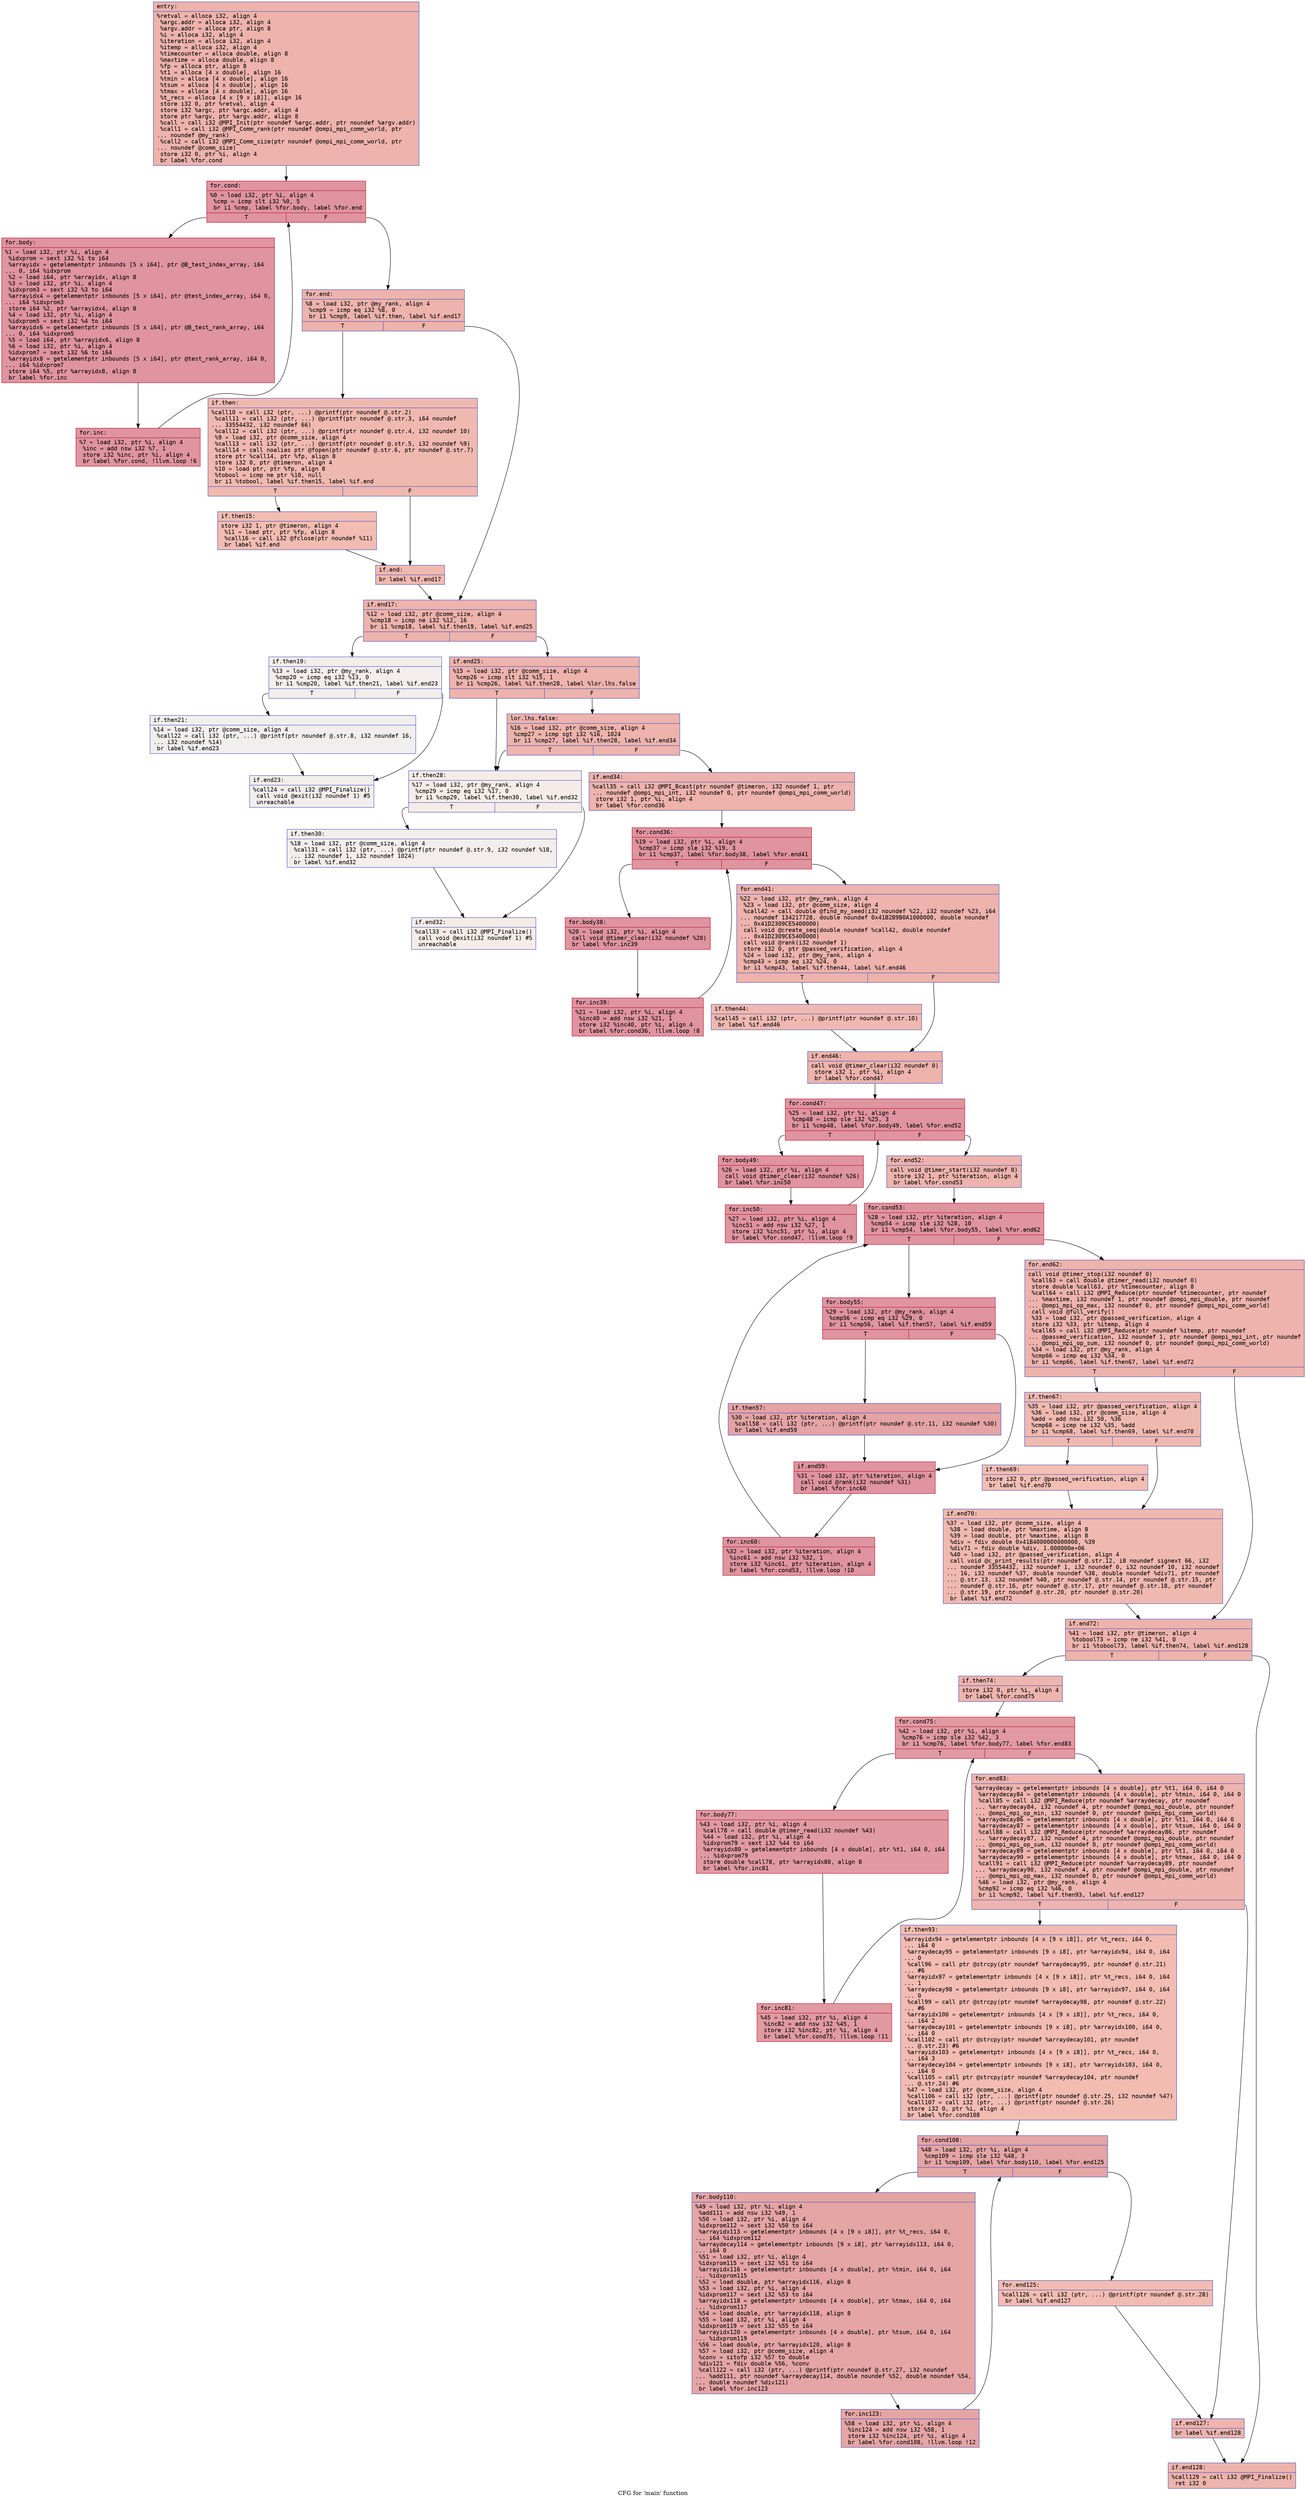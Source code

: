 digraph "CFG for 'main' function" {
	label="CFG for 'main' function";

	Node0x55d651030fe0 [shape=record,color="#3d50c3ff", style=filled, fillcolor="#d6524470" fontname="Courier",label="{entry:\l|  %retval = alloca i32, align 4\l  %argc.addr = alloca i32, align 4\l  %argv.addr = alloca ptr, align 8\l  %i = alloca i32, align 4\l  %iteration = alloca i32, align 4\l  %itemp = alloca i32, align 4\l  %timecounter = alloca double, align 8\l  %maxtime = alloca double, align 8\l  %fp = alloca ptr, align 8\l  %t1 = alloca [4 x double], align 16\l  %tmin = alloca [4 x double], align 16\l  %tsum = alloca [4 x double], align 16\l  %tmax = alloca [4 x double], align 16\l  %t_recs = alloca [4 x [9 x i8]], align 16\l  store i32 0, ptr %retval, align 4\l  store i32 %argc, ptr %argc.addr, align 4\l  store ptr %argv, ptr %argv.addr, align 8\l  %call = call i32 @MPI_Init(ptr noundef %argc.addr, ptr noundef %argv.addr)\l  %call1 = call i32 @MPI_Comm_rank(ptr noundef @ompi_mpi_comm_world, ptr\l... noundef @my_rank)\l  %call2 = call i32 @MPI_Comm_size(ptr noundef @ompi_mpi_comm_world, ptr\l... noundef @comm_size)\l  store i32 0, ptr %i, align 4\l  br label %for.cond\l}"];
	Node0x55d651030fe0 -> Node0x55d65103bf50[tooltip="entry -> for.cond\nProbability 100.00%" ];
	Node0x55d65103bf50 [shape=record,color="#b70d28ff", style=filled, fillcolor="#b70d2870" fontname="Courier",label="{for.cond:\l|  %0 = load i32, ptr %i, align 4\l  %cmp = icmp slt i32 %0, 5\l  br i1 %cmp, label %for.body, label %for.end\l|{<s0>T|<s1>F}}"];
	Node0x55d65103bf50:s0 -> Node0x55d65103c090[tooltip="for.cond -> for.body\nProbability 96.88%" ];
	Node0x55d65103bf50:s1 -> Node0x55d65103c0e0[tooltip="for.cond -> for.end\nProbability 3.12%" ];
	Node0x55d65103c090 [shape=record,color="#b70d28ff", style=filled, fillcolor="#b70d2870" fontname="Courier",label="{for.body:\l|  %1 = load i32, ptr %i, align 4\l  %idxprom = sext i32 %1 to i64\l  %arrayidx = getelementptr inbounds [5 x i64], ptr @B_test_index_array, i64\l... 0, i64 %idxprom\l  %2 = load i64, ptr %arrayidx, align 8\l  %3 = load i32, ptr %i, align 4\l  %idxprom3 = sext i32 %3 to i64\l  %arrayidx4 = getelementptr inbounds [5 x i64], ptr @test_index_array, i64 0,\l... i64 %idxprom3\l  store i64 %2, ptr %arrayidx4, align 8\l  %4 = load i32, ptr %i, align 4\l  %idxprom5 = sext i32 %4 to i64\l  %arrayidx6 = getelementptr inbounds [5 x i64], ptr @B_test_rank_array, i64\l... 0, i64 %idxprom5\l  %5 = load i64, ptr %arrayidx6, align 8\l  %6 = load i32, ptr %i, align 4\l  %idxprom7 = sext i32 %6 to i64\l  %arrayidx8 = getelementptr inbounds [5 x i64], ptr @test_rank_array, i64 0,\l... i64 %idxprom7\l  store i64 %5, ptr %arrayidx8, align 8\l  br label %for.inc\l}"];
	Node0x55d65103c090 -> Node0x55d65103cf90[tooltip="for.body -> for.inc\nProbability 100.00%" ];
	Node0x55d65103cf90 [shape=record,color="#b70d28ff", style=filled, fillcolor="#b70d2870" fontname="Courier",label="{for.inc:\l|  %7 = load i32, ptr %i, align 4\l  %inc = add nsw i32 %7, 1\l  store i32 %inc, ptr %i, align 4\l  br label %for.cond, !llvm.loop !6\l}"];
	Node0x55d65103cf90 -> Node0x55d65103bf50[tooltip="for.inc -> for.cond\nProbability 100.00%" ];
	Node0x55d65103c0e0 [shape=record,color="#3d50c3ff", style=filled, fillcolor="#d6524470" fontname="Courier",label="{for.end:\l|  %8 = load i32, ptr @my_rank, align 4\l  %cmp9 = icmp eq i32 %8, 0\l  br i1 %cmp9, label %if.then, label %if.end17\l|{<s0>T|<s1>F}}"];
	Node0x55d65103c0e0:s0 -> Node0x55d65103d530[tooltip="for.end -> if.then\nProbability 37.50%" ];
	Node0x55d65103c0e0:s1 -> Node0x55d65103d5a0[tooltip="for.end -> if.end17\nProbability 62.50%" ];
	Node0x55d65103d530 [shape=record,color="#3d50c3ff", style=filled, fillcolor="#de614d70" fontname="Courier",label="{if.then:\l|  %call10 = call i32 (ptr, ...) @printf(ptr noundef @.str.2)\l  %call11 = call i32 (ptr, ...) @printf(ptr noundef @.str.3, i64 noundef\l... 33554432, i32 noundef 66)\l  %call12 = call i32 (ptr, ...) @printf(ptr noundef @.str.4, i32 noundef 10)\l  %9 = load i32, ptr @comm_size, align 4\l  %call13 = call i32 (ptr, ...) @printf(ptr noundef @.str.5, i32 noundef %9)\l  %call14 = call noalias ptr @fopen(ptr noundef @.str.6, ptr noundef @.str.7)\l  store ptr %call14, ptr %fp, align 8\l  store i32 0, ptr @timeron, align 4\l  %10 = load ptr, ptr %fp, align 8\l  %tobool = icmp ne ptr %10, null\l  br i1 %tobool, label %if.then15, label %if.end\l|{<s0>T|<s1>F}}"];
	Node0x55d65103d530:s0 -> Node0x55d65103e000[tooltip="if.then -> if.then15\nProbability 62.50%" ];
	Node0x55d65103d530:s1 -> Node0x55d65103e080[tooltip="if.then -> if.end\nProbability 37.50%" ];
	Node0x55d65103e000 [shape=record,color="#3d50c3ff", style=filled, fillcolor="#e1675170" fontname="Courier",label="{if.then15:\l|  store i32 1, ptr @timeron, align 4\l  %11 = load ptr, ptr %fp, align 8\l  %call16 = call i32 @fclose(ptr noundef %11)\l  br label %if.end\l}"];
	Node0x55d65103e000 -> Node0x55d65103e080[tooltip="if.then15 -> if.end\nProbability 100.00%" ];
	Node0x55d65103e080 [shape=record,color="#3d50c3ff", style=filled, fillcolor="#de614d70" fontname="Courier",label="{if.end:\l|  br label %if.end17\l}"];
	Node0x55d65103e080 -> Node0x55d65103d5a0[tooltip="if.end -> if.end17\nProbability 100.00%" ];
	Node0x55d65103d5a0 [shape=record,color="#3d50c3ff", style=filled, fillcolor="#d6524470" fontname="Courier",label="{if.end17:\l|  %12 = load i32, ptr @comm_size, align 4\l  %cmp18 = icmp ne i32 %12, 16\l  br i1 %cmp18, label %if.then19, label %if.end25\l|{<s0>T|<s1>F}}"];
	Node0x55d65103d5a0:s0 -> Node0x55d65103e690[tooltip="if.end17 -> if.then19\nProbability 0.00%" ];
	Node0x55d65103d5a0:s1 -> Node0x55d65103e710[tooltip="if.end17 -> if.end25\nProbability 100.00%" ];
	Node0x55d65103e690 [shape=record,color="#3d50c3ff", style=filled, fillcolor="#e5d8d170" fontname="Courier",label="{if.then19:\l|  %13 = load i32, ptr @my_rank, align 4\l  %cmp20 = icmp eq i32 %13, 0\l  br i1 %cmp20, label %if.then21, label %if.end23\l|{<s0>T|<s1>F}}"];
	Node0x55d65103e690:s0 -> Node0x55d65103c4f0[tooltip="if.then19 -> if.then21\nProbability 50.00%" ];
	Node0x55d65103e690:s1 -> Node0x55d65103c570[tooltip="if.then19 -> if.end23\nProbability 50.00%" ];
	Node0x55d65103c4f0 [shape=record,color="#3d50c3ff", style=filled, fillcolor="#e0dbd870" fontname="Courier",label="{if.then21:\l|  %14 = load i32, ptr @comm_size, align 4\l  %call22 = call i32 (ptr, ...) @printf(ptr noundef @.str.8, i32 noundef 16,\l... i32 noundef %14)\l  br label %if.end23\l}"];
	Node0x55d65103c4f0 -> Node0x55d65103c570[tooltip="if.then21 -> if.end23\nProbability 100.00%" ];
	Node0x55d65103c570 [shape=record,color="#3d50c3ff", style=filled, fillcolor="#e5d8d170" fontname="Courier",label="{if.end23:\l|  %call24 = call i32 @MPI_Finalize()\l  call void @exit(i32 noundef 1) #5\l  unreachable\l}"];
	Node0x55d65103e710 [shape=record,color="#3d50c3ff", style=filled, fillcolor="#d6524470" fontname="Courier",label="{if.end25:\l|  %15 = load i32, ptr @comm_size, align 4\l  %cmp26 = icmp slt i32 %15, 1\l  br i1 %cmp26, label %if.then28, label %lor.lhs.false\l|{<s0>T|<s1>F}}"];
	Node0x55d65103e710:s0 -> Node0x55d65103f460[tooltip="if.end25 -> if.then28\nProbability 0.00%" ];
	Node0x55d65103e710:s1 -> Node0x55d65103f4e0[tooltip="if.end25 -> lor.lhs.false\nProbability 100.00%" ];
	Node0x55d65103f4e0 [shape=record,color="#3d50c3ff", style=filled, fillcolor="#d6524470" fontname="Courier",label="{lor.lhs.false:\l|  %16 = load i32, ptr @comm_size, align 4\l  %cmp27 = icmp sgt i32 %16, 1024\l  br i1 %cmp27, label %if.then28, label %if.end34\l|{<s0>T|<s1>F}}"];
	Node0x55d65103f4e0:s0 -> Node0x55d65103f460[tooltip="lor.lhs.false -> if.then28\nProbability 0.00%" ];
	Node0x55d65103f4e0:s1 -> Node0x55d65103f7a0[tooltip="lor.lhs.false -> if.end34\nProbability 100.00%" ];
	Node0x55d65103f460 [shape=record,color="#3d50c3ff", style=filled, fillcolor="#ead5c970" fontname="Courier",label="{if.then28:\l|  %17 = load i32, ptr @my_rank, align 4\l  %cmp29 = icmp eq i32 %17, 0\l  br i1 %cmp29, label %if.then30, label %if.end32\l|{<s0>T|<s1>F}}"];
	Node0x55d65103f460:s0 -> Node0x55d65103fa00[tooltip="if.then28 -> if.then30\nProbability 50.00%" ];
	Node0x55d65103f460:s1 -> Node0x55d65103fa80[tooltip="if.then28 -> if.end32\nProbability 50.00%" ];
	Node0x55d65103fa00 [shape=record,color="#3d50c3ff", style=filled, fillcolor="#e5d8d170" fontname="Courier",label="{if.then30:\l|  %18 = load i32, ptr @comm_size, align 4\l  %call31 = call i32 (ptr, ...) @printf(ptr noundef @.str.9, i32 noundef %18,\l... i32 noundef 1, i32 noundef 1024)\l  br label %if.end32\l}"];
	Node0x55d65103fa00 -> Node0x55d65103fa80[tooltip="if.then30 -> if.end32\nProbability 100.00%" ];
	Node0x55d65103fa80 [shape=record,color="#3d50c3ff", style=filled, fillcolor="#ead5c970" fontname="Courier",label="{if.end32:\l|  %call33 = call i32 @MPI_Finalize()\l  call void @exit(i32 noundef 1) #5\l  unreachable\l}"];
	Node0x55d65103f7a0 [shape=record,color="#3d50c3ff", style=filled, fillcolor="#d6524470" fontname="Courier",label="{if.end34:\l|  %call35 = call i32 @MPI_Bcast(ptr noundef @timeron, i32 noundef 1, ptr\l... noundef @ompi_mpi_int, i32 noundef 0, ptr noundef @ompi_mpi_comm_world)\l  store i32 1, ptr %i, align 4\l  br label %for.cond36\l}"];
	Node0x55d65103f7a0 -> Node0x55d6510403f0[tooltip="if.end34 -> for.cond36\nProbability 100.00%" ];
	Node0x55d6510403f0 [shape=record,color="#b70d28ff", style=filled, fillcolor="#b70d2870" fontname="Courier",label="{for.cond36:\l|  %19 = load i32, ptr %i, align 4\l  %cmp37 = icmp sle i32 %19, 3\l  br i1 %cmp37, label %for.body38, label %for.end41\l|{<s0>T|<s1>F}}"];
	Node0x55d6510403f0:s0 -> Node0x55d6510405c0[tooltip="for.cond36 -> for.body38\nProbability 96.88%" ];
	Node0x55d6510403f0:s1 -> Node0x55d651040610[tooltip="for.cond36 -> for.end41\nProbability 3.12%" ];
	Node0x55d6510405c0 [shape=record,color="#b70d28ff", style=filled, fillcolor="#b70d2870" fontname="Courier",label="{for.body38:\l|  %20 = load i32, ptr %i, align 4\l  call void @timer_clear(i32 noundef %20)\l  br label %for.inc39\l}"];
	Node0x55d6510405c0 -> Node0x55d651040950[tooltip="for.body38 -> for.inc39\nProbability 100.00%" ];
	Node0x55d651040950 [shape=record,color="#b70d28ff", style=filled, fillcolor="#b70d2870" fontname="Courier",label="{for.inc39:\l|  %21 = load i32, ptr %i, align 4\l  %inc40 = add nsw i32 %21, 1\l  store i32 %inc40, ptr %i, align 4\l  br label %for.cond36, !llvm.loop !8\l}"];
	Node0x55d651040950 -> Node0x55d6510403f0[tooltip="for.inc39 -> for.cond36\nProbability 100.00%" ];
	Node0x55d651040610 [shape=record,color="#3d50c3ff", style=filled, fillcolor="#d6524470" fontname="Courier",label="{for.end41:\l|  %22 = load i32, ptr @my_rank, align 4\l  %23 = load i32, ptr @comm_size, align 4\l  %call42 = call double @find_my_seed(i32 noundef %22, i32 noundef %23, i64\l... noundef 134217728, double noundef 0x41B2B9B0A1000000, double noundef\l... 0x41D2309CE5400000)\l  call void @create_seq(double noundef %call42, double noundef\l... 0x41D2309CE5400000)\l  call void @rank(i32 noundef 1)\l  store i32 0, ptr @passed_verification, align 4\l  %24 = load i32, ptr @my_rank, align 4\l  %cmp43 = icmp eq i32 %24, 0\l  br i1 %cmp43, label %if.then44, label %if.end46\l|{<s0>T|<s1>F}}"];
	Node0x55d651040610:s0 -> Node0x55d6510415a0[tooltip="for.end41 -> if.then44\nProbability 37.50%" ];
	Node0x55d651040610:s1 -> Node0x55d6510415f0[tooltip="for.end41 -> if.end46\nProbability 62.50%" ];
	Node0x55d6510415a0 [shape=record,color="#3d50c3ff", style=filled, fillcolor="#de614d70" fontname="Courier",label="{if.then44:\l|  %call45 = call i32 (ptr, ...) @printf(ptr noundef @.str.10)\l  br label %if.end46\l}"];
	Node0x55d6510415a0 -> Node0x55d6510415f0[tooltip="if.then44 -> if.end46\nProbability 100.00%" ];
	Node0x55d6510415f0 [shape=record,color="#3d50c3ff", style=filled, fillcolor="#d6524470" fontname="Courier",label="{if.end46:\l|  call void @timer_clear(i32 noundef 0)\l  store i32 1, ptr %i, align 4\l  br label %for.cond47\l}"];
	Node0x55d6510415f0 -> Node0x55d651041a00[tooltip="if.end46 -> for.cond47\nProbability 100.00%" ];
	Node0x55d651041a00 [shape=record,color="#b70d28ff", style=filled, fillcolor="#b70d2870" fontname="Courier",label="{for.cond47:\l|  %25 = load i32, ptr %i, align 4\l  %cmp48 = icmp sle i32 %25, 3\l  br i1 %cmp48, label %for.body49, label %for.end52\l|{<s0>T|<s1>F}}"];
	Node0x55d651041a00:s0 -> Node0x55d651041c00[tooltip="for.cond47 -> for.body49\nProbability 96.88%" ];
	Node0x55d651041a00:s1 -> Node0x55d651041c80[tooltip="for.cond47 -> for.end52\nProbability 3.12%" ];
	Node0x55d651041c00 [shape=record,color="#b70d28ff", style=filled, fillcolor="#b70d2870" fontname="Courier",label="{for.body49:\l|  %26 = load i32, ptr %i, align 4\l  call void @timer_clear(i32 noundef %26)\l  br label %for.inc50\l}"];
	Node0x55d651041c00 -> Node0x55d651041f40[tooltip="for.body49 -> for.inc50\nProbability 100.00%" ];
	Node0x55d651041f40 [shape=record,color="#b70d28ff", style=filled, fillcolor="#b70d2870" fontname="Courier",label="{for.inc50:\l|  %27 = load i32, ptr %i, align 4\l  %inc51 = add nsw i32 %27, 1\l  store i32 %inc51, ptr %i, align 4\l  br label %for.cond47, !llvm.loop !9\l}"];
	Node0x55d651041f40 -> Node0x55d651041a00[tooltip="for.inc50 -> for.cond47\nProbability 100.00%" ];
	Node0x55d651041c80 [shape=record,color="#3d50c3ff", style=filled, fillcolor="#d6524470" fontname="Courier",label="{for.end52:\l|  call void @timer_start(i32 noundef 0)\l  store i32 1, ptr %iteration, align 4\l  br label %for.cond53\l}"];
	Node0x55d651041c80 -> Node0x55d651042550[tooltip="for.end52 -> for.cond53\nProbability 100.00%" ];
	Node0x55d651042550 [shape=record,color="#b70d28ff", style=filled, fillcolor="#b70d2870" fontname="Courier",label="{for.cond53:\l|  %28 = load i32, ptr %iteration, align 4\l  %cmp54 = icmp sle i32 %28, 10\l  br i1 %cmp54, label %for.body55, label %for.end62\l|{<s0>T|<s1>F}}"];
	Node0x55d651042550:s0 -> Node0x55d651042750[tooltip="for.cond53 -> for.body55\nProbability 96.88%" ];
	Node0x55d651042550:s1 -> Node0x55d6510427d0[tooltip="for.cond53 -> for.end62\nProbability 3.12%" ];
	Node0x55d651042750 [shape=record,color="#b70d28ff", style=filled, fillcolor="#b70d2870" fontname="Courier",label="{for.body55:\l|  %29 = load i32, ptr @my_rank, align 4\l  %cmp56 = icmp eq i32 %29, 0\l  br i1 %cmp56, label %if.then57, label %if.end59\l|{<s0>T|<s1>F}}"];
	Node0x55d651042750:s0 -> Node0x55d651042a30[tooltip="for.body55 -> if.then57\nProbability 37.50%" ];
	Node0x55d651042750:s1 -> Node0x55d651042ab0[tooltip="for.body55 -> if.end59\nProbability 62.50%" ];
	Node0x55d651042a30 [shape=record,color="#3d50c3ff", style=filled, fillcolor="#c32e3170" fontname="Courier",label="{if.then57:\l|  %30 = load i32, ptr %iteration, align 4\l  %call58 = call i32 (ptr, ...) @printf(ptr noundef @.str.11, i32 noundef %30)\l  br label %if.end59\l}"];
	Node0x55d651042a30 -> Node0x55d651042ab0[tooltip="if.then57 -> if.end59\nProbability 100.00%" ];
	Node0x55d651042ab0 [shape=record,color="#b70d28ff", style=filled, fillcolor="#b70d2870" fontname="Courier",label="{if.end59:\l|  %31 = load i32, ptr %iteration, align 4\l  call void @rank(i32 noundef %31)\l  br label %for.inc60\l}"];
	Node0x55d651042ab0 -> Node0x55d651042ff0[tooltip="if.end59 -> for.inc60\nProbability 100.00%" ];
	Node0x55d651042ff0 [shape=record,color="#b70d28ff", style=filled, fillcolor="#b70d2870" fontname="Courier",label="{for.inc60:\l|  %32 = load i32, ptr %iteration, align 4\l  %inc61 = add nsw i32 %32, 1\l  store i32 %inc61, ptr %iteration, align 4\l  br label %for.cond53, !llvm.loop !10\l}"];
	Node0x55d651042ff0 -> Node0x55d651042550[tooltip="for.inc60 -> for.cond53\nProbability 100.00%" ];
	Node0x55d6510427d0 [shape=record,color="#3d50c3ff", style=filled, fillcolor="#d6524470" fontname="Courier",label="{for.end62:\l|  call void @timer_stop(i32 noundef 0)\l  %call63 = call double @timer_read(i32 noundef 0)\l  store double %call63, ptr %timecounter, align 8\l  %call64 = call i32 @MPI_Reduce(ptr noundef %timecounter, ptr noundef\l... %maxtime, i32 noundef 1, ptr noundef @ompi_mpi_double, ptr noundef\l... @ompi_mpi_op_max, i32 noundef 0, ptr noundef @ompi_mpi_comm_world)\l  call void @full_verify()\l  %33 = load i32, ptr @passed_verification, align 4\l  store i32 %33, ptr %itemp, align 4\l  %call65 = call i32 @MPI_Reduce(ptr noundef %itemp, ptr noundef\l... @passed_verification, i32 noundef 1, ptr noundef @ompi_mpi_int, ptr noundef\l... @ompi_mpi_op_sum, i32 noundef 0, ptr noundef @ompi_mpi_comm_world)\l  %34 = load i32, ptr @my_rank, align 4\l  %cmp66 = icmp eq i32 %34, 0\l  br i1 %cmp66, label %if.then67, label %if.end72\l|{<s0>T|<s1>F}}"];
	Node0x55d6510427d0:s0 -> Node0x55d651043f10[tooltip="for.end62 -> if.then67\nProbability 37.50%" ];
	Node0x55d6510427d0:s1 -> Node0x55d65103e790[tooltip="for.end62 -> if.end72\nProbability 62.50%" ];
	Node0x55d651043f10 [shape=record,color="#3d50c3ff", style=filled, fillcolor="#de614d70" fontname="Courier",label="{if.then67:\l|  %35 = load i32, ptr @passed_verification, align 4\l  %36 = load i32, ptr @comm_size, align 4\l  %add = add nsw i32 50, %36\l  %cmp68 = icmp ne i32 %35, %add\l  br i1 %cmp68, label %if.then69, label %if.end70\l|{<s0>T|<s1>F}}"];
	Node0x55d651043f10:s0 -> Node0x55d65103ebb0[tooltip="if.then67 -> if.then69\nProbability 50.00%" ];
	Node0x55d651043f10:s1 -> Node0x55d65103ec00[tooltip="if.then67 -> if.end70\nProbability 50.00%" ];
	Node0x55d65103ebb0 [shape=record,color="#3d50c3ff", style=filled, fillcolor="#e36c5570" fontname="Courier",label="{if.then69:\l|  store i32 0, ptr @passed_verification, align 4\l  br label %if.end70\l}"];
	Node0x55d65103ebb0 -> Node0x55d65103ec00[tooltip="if.then69 -> if.end70\nProbability 100.00%" ];
	Node0x55d65103ec00 [shape=record,color="#3d50c3ff", style=filled, fillcolor="#de614d70" fontname="Courier",label="{if.end70:\l|  %37 = load i32, ptr @comm_size, align 4\l  %38 = load double, ptr %maxtime, align 8\l  %39 = load double, ptr %maxtime, align 8\l  %div = fdiv double 0x41B4000000000000, %39\l  %div71 = fdiv double %div, 1.000000e+06\l  %40 = load i32, ptr @passed_verification, align 4\l  call void @c_print_results(ptr noundef @.str.12, i8 noundef signext 66, i32\l... noundef 33554432, i32 noundef 1, i32 noundef 0, i32 noundef 10, i32 noundef\l... 16, i32 noundef %37, double noundef %38, double noundef %div71, ptr noundef\l... @.str.13, i32 noundef %40, ptr noundef @.str.14, ptr noundef @.str.15, ptr\l... noundef @.str.16, ptr noundef @.str.17, ptr noundef @.str.18, ptr noundef\l... @.str.19, ptr noundef @.str.20, ptr noundef @.str.20)\l  br label %if.end72\l}"];
	Node0x55d65103ec00 -> Node0x55d65103e790[tooltip="if.end70 -> if.end72\nProbability 100.00%" ];
	Node0x55d65103e790 [shape=record,color="#3d50c3ff", style=filled, fillcolor="#d6524470" fontname="Courier",label="{if.end72:\l|  %41 = load i32, ptr @timeron, align 4\l  %tobool73 = icmp ne i32 %41, 0\l  br i1 %tobool73, label %if.then74, label %if.end128\l|{<s0>T|<s1>F}}"];
	Node0x55d65103e790:s0 -> Node0x55d651046a60[tooltip="if.end72 -> if.then74\nProbability 62.50%" ];
	Node0x55d65103e790:s1 -> Node0x55d651046ae0[tooltip="if.end72 -> if.end128\nProbability 37.50%" ];
	Node0x55d651046a60 [shape=record,color="#3d50c3ff", style=filled, fillcolor="#d8564670" fontname="Courier",label="{if.then74:\l|  store i32 0, ptr %i, align 4\l  br label %for.cond75\l}"];
	Node0x55d651046a60 -> Node0x55d651046cb0[tooltip="if.then74 -> for.cond75\nProbability 100.00%" ];
	Node0x55d651046cb0 [shape=record,color="#b70d28ff", style=filled, fillcolor="#bb1b2c70" fontname="Courier",label="{for.cond75:\l|  %42 = load i32, ptr %i, align 4\l  %cmp76 = icmp sle i32 %42, 3\l  br i1 %cmp76, label %for.body77, label %for.end83\l|{<s0>T|<s1>F}}"];
	Node0x55d651046cb0:s0 -> Node0x55d651046e20[tooltip="for.cond75 -> for.body77\nProbability 96.88%" ];
	Node0x55d651046cb0:s1 -> Node0x55d651046ea0[tooltip="for.cond75 -> for.end83\nProbability 3.12%" ];
	Node0x55d651046e20 [shape=record,color="#b70d28ff", style=filled, fillcolor="#bb1b2c70" fontname="Courier",label="{for.body77:\l|  %43 = load i32, ptr %i, align 4\l  %call78 = call double @timer_read(i32 noundef %43)\l  %44 = load i32, ptr %i, align 4\l  %idxprom79 = sext i32 %44 to i64\l  %arrayidx80 = getelementptr inbounds [4 x double], ptr %t1, i64 0, i64\l... %idxprom79\l  store double %call78, ptr %arrayidx80, align 8\l  br label %for.inc81\l}"];
	Node0x55d651046e20 -> Node0x55d651047390[tooltip="for.body77 -> for.inc81\nProbability 100.00%" ];
	Node0x55d651047390 [shape=record,color="#b70d28ff", style=filled, fillcolor="#bb1b2c70" fontname="Courier",label="{for.inc81:\l|  %45 = load i32, ptr %i, align 4\l  %inc82 = add nsw i32 %45, 1\l  store i32 %inc82, ptr %i, align 4\l  br label %for.cond75, !llvm.loop !11\l}"];
	Node0x55d651047390 -> Node0x55d651046cb0[tooltip="for.inc81 -> for.cond75\nProbability 100.00%" ];
	Node0x55d651046ea0 [shape=record,color="#3d50c3ff", style=filled, fillcolor="#d8564670" fontname="Courier",label="{for.end83:\l|  %arraydecay = getelementptr inbounds [4 x double], ptr %t1, i64 0, i64 0\l  %arraydecay84 = getelementptr inbounds [4 x double], ptr %tmin, i64 0, i64 0\l  %call85 = call i32 @MPI_Reduce(ptr noundef %arraydecay, ptr noundef\l... %arraydecay84, i32 noundef 4, ptr noundef @ompi_mpi_double, ptr noundef\l... @ompi_mpi_op_min, i32 noundef 0, ptr noundef @ompi_mpi_comm_world)\l  %arraydecay86 = getelementptr inbounds [4 x double], ptr %t1, i64 0, i64 0\l  %arraydecay87 = getelementptr inbounds [4 x double], ptr %tsum, i64 0, i64 0\l  %call88 = call i32 @MPI_Reduce(ptr noundef %arraydecay86, ptr noundef\l... %arraydecay87, i32 noundef 4, ptr noundef @ompi_mpi_double, ptr noundef\l... @ompi_mpi_op_sum, i32 noundef 0, ptr noundef @ompi_mpi_comm_world)\l  %arraydecay89 = getelementptr inbounds [4 x double], ptr %t1, i64 0, i64 0\l  %arraydecay90 = getelementptr inbounds [4 x double], ptr %tmax, i64 0, i64 0\l  %call91 = call i32 @MPI_Reduce(ptr noundef %arraydecay89, ptr noundef\l... %arraydecay90, i32 noundef 4, ptr noundef @ompi_mpi_double, ptr noundef\l... @ompi_mpi_op_max, i32 noundef 0, ptr noundef @ompi_mpi_comm_world)\l  %46 = load i32, ptr @my_rank, align 4\l  %cmp92 = icmp eq i32 %46, 0\l  br i1 %cmp92, label %if.then93, label %if.end127\l|{<s0>T|<s1>F}}"];
	Node0x55d651046ea0:s0 -> Node0x55d6510484b0[tooltip="for.end83 -> if.then93\nProbability 37.50%" ];
	Node0x55d651046ea0:s1 -> Node0x55d651048500[tooltip="for.end83 -> if.end127\nProbability 62.50%" ];
	Node0x55d6510484b0 [shape=record,color="#3d50c3ff", style=filled, fillcolor="#e1675170" fontname="Courier",label="{if.then93:\l|  %arrayidx94 = getelementptr inbounds [4 x [9 x i8]], ptr %t_recs, i64 0,\l... i64 0\l  %arraydecay95 = getelementptr inbounds [9 x i8], ptr %arrayidx94, i64 0, i64\l... 0\l  %call96 = call ptr @strcpy(ptr noundef %arraydecay95, ptr noundef @.str.21)\l... #6\l  %arrayidx97 = getelementptr inbounds [4 x [9 x i8]], ptr %t_recs, i64 0, i64\l... 1\l  %arraydecay98 = getelementptr inbounds [9 x i8], ptr %arrayidx97, i64 0, i64\l... 0\l  %call99 = call ptr @strcpy(ptr noundef %arraydecay98, ptr noundef @.str.22)\l... #6\l  %arrayidx100 = getelementptr inbounds [4 x [9 x i8]], ptr %t_recs, i64 0,\l... i64 2\l  %arraydecay101 = getelementptr inbounds [9 x i8], ptr %arrayidx100, i64 0,\l... i64 0\l  %call102 = call ptr @strcpy(ptr noundef %arraydecay101, ptr noundef\l... @.str.23) #6\l  %arrayidx103 = getelementptr inbounds [4 x [9 x i8]], ptr %t_recs, i64 0,\l... i64 3\l  %arraydecay104 = getelementptr inbounds [9 x i8], ptr %arrayidx103, i64 0,\l... i64 0\l  %call105 = call ptr @strcpy(ptr noundef %arraydecay104, ptr noundef\l... @.str.24) #6\l  %47 = load i32, ptr @comm_size, align 4\l  %call106 = call i32 (ptr, ...) @printf(ptr noundef @.str.25, i32 noundef %47)\l  %call107 = call i32 (ptr, ...) @printf(ptr noundef @.str.26)\l  store i32 0, ptr %i, align 4\l  br label %for.cond108\l}"];
	Node0x55d6510484b0 -> Node0x55d651022230[tooltip="if.then93 -> for.cond108\nProbability 100.00%" ];
	Node0x55d651022230 [shape=record,color="#3d50c3ff", style=filled, fillcolor="#c5333470" fontname="Courier",label="{for.cond108:\l|  %48 = load i32, ptr %i, align 4\l  %cmp109 = icmp sle i32 %48, 3\l  br i1 %cmp109, label %for.body110, label %for.end125\l|{<s0>T|<s1>F}}"];
	Node0x55d651022230:s0 -> Node0x55d6510224b0[tooltip="for.cond108 -> for.body110\nProbability 96.88%" ];
	Node0x55d651022230:s1 -> Node0x55d651022530[tooltip="for.cond108 -> for.end125\nProbability 3.12%" ];
	Node0x55d6510224b0 [shape=record,color="#3d50c3ff", style=filled, fillcolor="#c5333470" fontname="Courier",label="{for.body110:\l|  %49 = load i32, ptr %i, align 4\l  %add111 = add nsw i32 %49, 1\l  %50 = load i32, ptr %i, align 4\l  %idxprom112 = sext i32 %50 to i64\l  %arrayidx113 = getelementptr inbounds [4 x [9 x i8]], ptr %t_recs, i64 0,\l... i64 %idxprom112\l  %arraydecay114 = getelementptr inbounds [9 x i8], ptr %arrayidx113, i64 0,\l... i64 0\l  %51 = load i32, ptr %i, align 4\l  %idxprom115 = sext i32 %51 to i64\l  %arrayidx116 = getelementptr inbounds [4 x double], ptr %tmin, i64 0, i64\l... %idxprom115\l  %52 = load double, ptr %arrayidx116, align 8\l  %53 = load i32, ptr %i, align 4\l  %idxprom117 = sext i32 %53 to i64\l  %arrayidx118 = getelementptr inbounds [4 x double], ptr %tmax, i64 0, i64\l... %idxprom117\l  %54 = load double, ptr %arrayidx118, align 8\l  %55 = load i32, ptr %i, align 4\l  %idxprom119 = sext i32 %55 to i64\l  %arrayidx120 = getelementptr inbounds [4 x double], ptr %tsum, i64 0, i64\l... %idxprom119\l  %56 = load double, ptr %arrayidx120, align 8\l  %57 = load i32, ptr @comm_size, align 4\l  %conv = sitofp i32 %57 to double\l  %div121 = fdiv double %56, %conv\l  %call122 = call i32 (ptr, ...) @printf(ptr noundef @.str.27, i32 noundef\l... %add111, ptr noundef %arraydecay114, double noundef %52, double noundef %54,\l... double noundef %div121)\l  br label %for.inc123\l}"];
	Node0x55d6510224b0 -> Node0x55d651023610[tooltip="for.body110 -> for.inc123\nProbability 100.00%" ];
	Node0x55d651023610 [shape=record,color="#3d50c3ff", style=filled, fillcolor="#c5333470" fontname="Courier",label="{for.inc123:\l|  %58 = load i32, ptr %i, align 4\l  %inc124 = add nsw i32 %58, 1\l  store i32 %inc124, ptr %i, align 4\l  br label %for.cond108, !llvm.loop !12\l}"];
	Node0x55d651023610 -> Node0x55d651022230[tooltip="for.inc123 -> for.cond108\nProbability 100.00%" ];
	Node0x55d651022530 [shape=record,color="#3d50c3ff", style=filled, fillcolor="#e1675170" fontname="Courier",label="{for.end125:\l|  %call126 = call i32 (ptr, ...) @printf(ptr noundef @.str.28)\l  br label %if.end127\l}"];
	Node0x55d651022530 -> Node0x55d651048500[tooltip="for.end125 -> if.end127\nProbability 100.00%" ];
	Node0x55d651048500 [shape=record,color="#3d50c3ff", style=filled, fillcolor="#d8564670" fontname="Courier",label="{if.end127:\l|  br label %if.end128\l}"];
	Node0x55d651048500 -> Node0x55d651046ae0[tooltip="if.end127 -> if.end128\nProbability 100.00%" ];
	Node0x55d651046ae0 [shape=record,color="#3d50c3ff", style=filled, fillcolor="#d6524470" fontname="Courier",label="{if.end128:\l|  %call129 = call i32 @MPI_Finalize()\l  ret i32 0\l}"];
}

